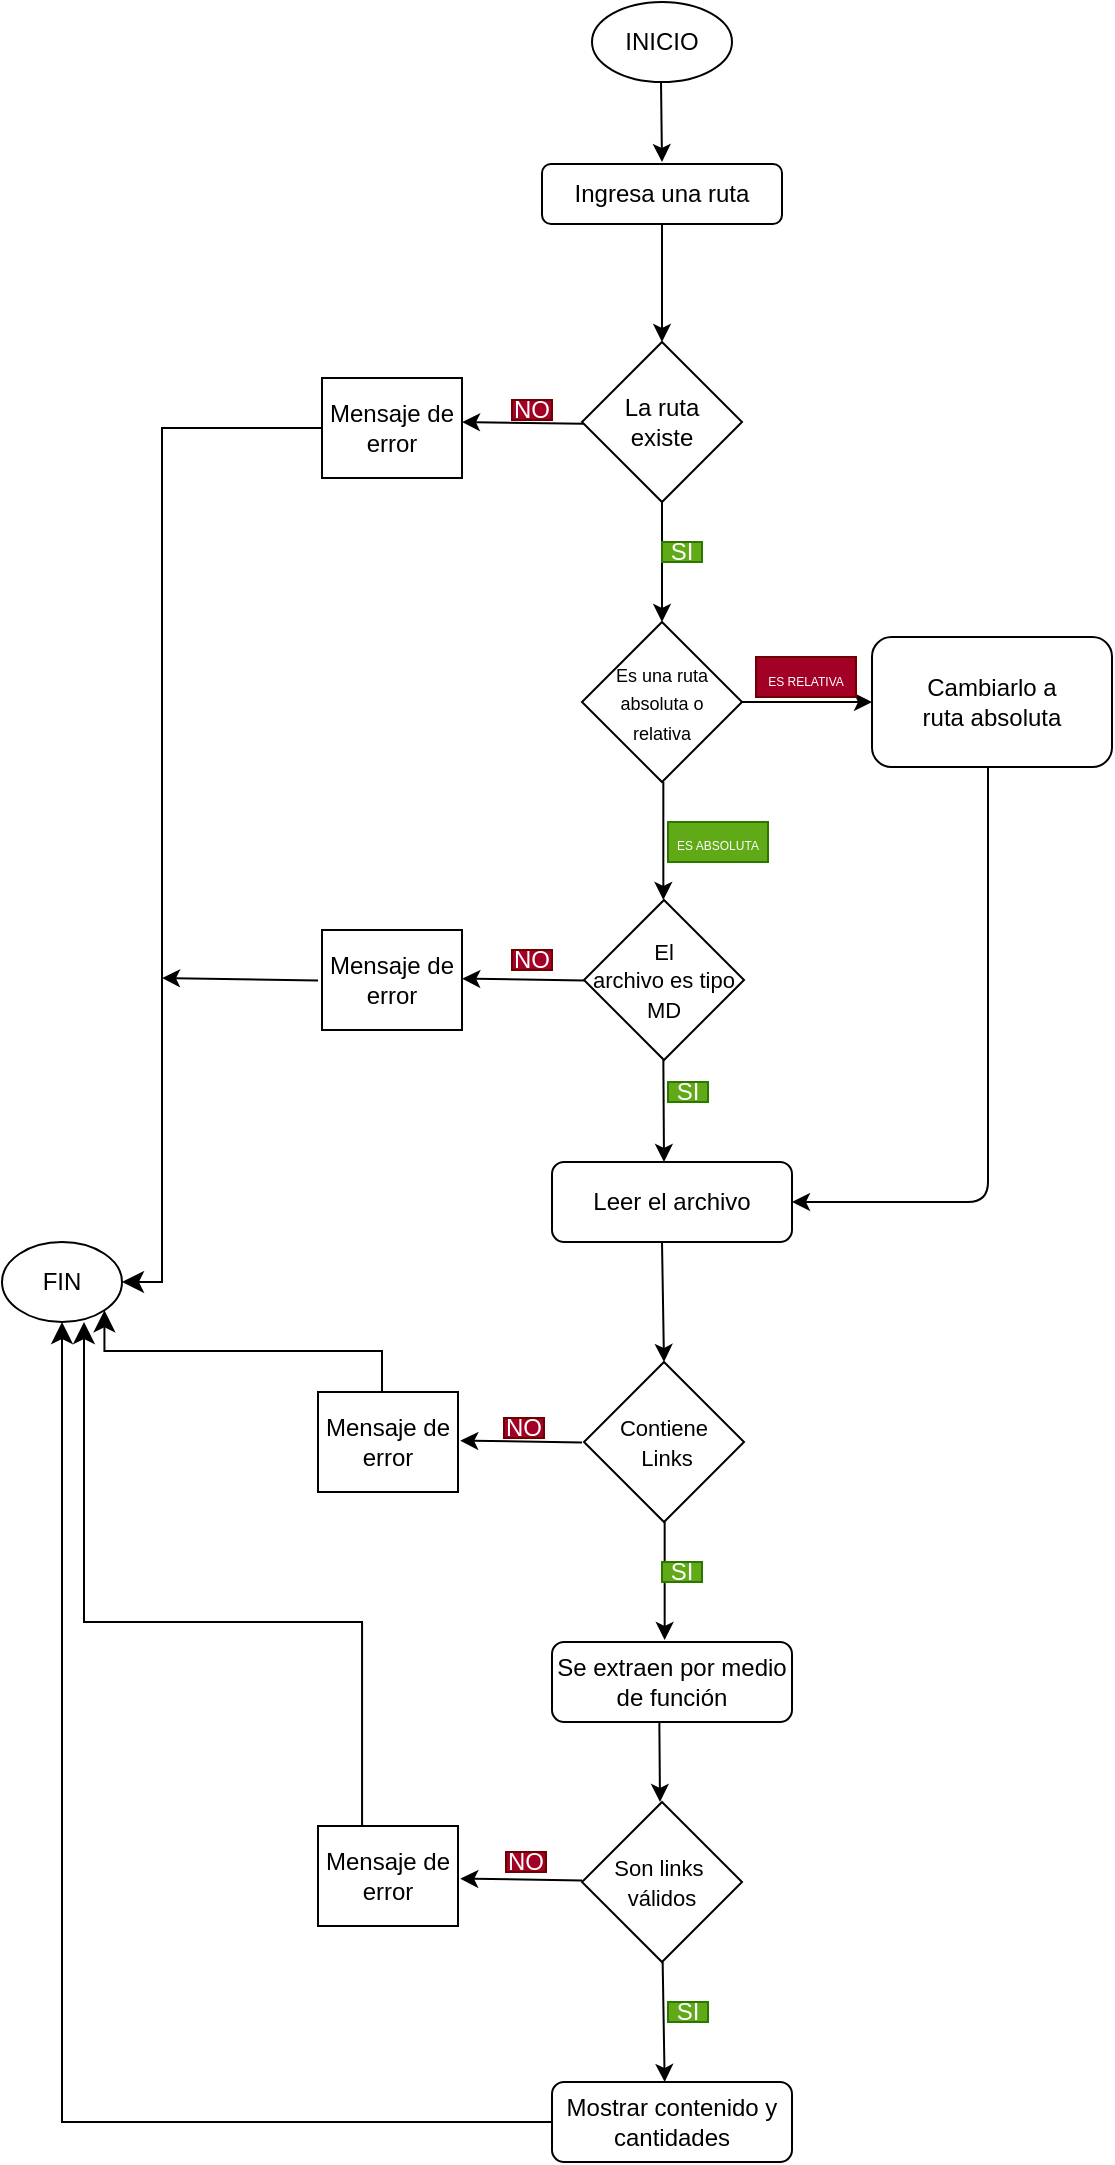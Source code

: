 <mxfile>
    <diagram id="KWtPPFrtaUI0mCAy-bBr" name="Página-1">
        <mxGraphModel dx="1426" dy="309" grid="1" gridSize="10" guides="1" tooltips="1" connect="1" arrows="1" fold="1" page="1" pageScale="1" pageWidth="850" pageHeight="1100" math="0" shadow="0">
            <root>
                <mxCell id="0"/>
                <mxCell id="1" parent="0"/>
                <mxCell id="2" value="INICIO" style="ellipse;whiteSpace=wrap;html=1;" parent="1" vertex="1">
                    <mxGeometry x="285" width="70" height="40" as="geometry"/>
                </mxCell>
                <mxCell id="3" value="Ingresa una ruta" style="rounded=1;whiteSpace=wrap;html=1;" parent="1" vertex="1">
                    <mxGeometry x="260" y="81" width="120" height="30" as="geometry"/>
                </mxCell>
                <mxCell id="23" value="" style="edgeStyle=none;html=1;fontSize=11;" parent="1" edge="1">
                    <mxGeometry relative="1" as="geometry">
                        <mxPoint x="280.87" y="210.87" as="sourcePoint"/>
                        <mxPoint x="220" y="210" as="targetPoint"/>
                    </mxGeometry>
                </mxCell>
                <mxCell id="4" value="La ruta &lt;br&gt;existe" style="rhombus;whiteSpace=wrap;html=1;" parent="1" vertex="1">
                    <mxGeometry x="280" y="170" width="80" height="80" as="geometry"/>
                </mxCell>
                <mxCell id="5" value="" style="endArrow=classic;html=1;exitX=0.5;exitY=1;exitDx=0;exitDy=0;" parent="1" source="3" edge="1">
                    <mxGeometry width="50" height="50" relative="1" as="geometry">
                        <mxPoint x="280" y="200" as="sourcePoint"/>
                        <mxPoint x="320" y="170" as="targetPoint"/>
                    </mxGeometry>
                </mxCell>
                <mxCell id="7" value="" style="endArrow=classic;html=1;exitX=0.5;exitY=1;exitDx=0;exitDy=0;" parent="1" source="4" edge="1">
                    <mxGeometry width="50" height="50" relative="1" as="geometry">
                        <mxPoint x="320.5" y="250" as="sourcePoint"/>
                        <mxPoint x="320" y="310" as="targetPoint"/>
                    </mxGeometry>
                </mxCell>
                <mxCell id="8" value="" style="endArrow=classic;html=1;exitX=0.5;exitY=1;exitDx=0;exitDy=0;" parent="1" edge="1">
                    <mxGeometry width="50" height="50" relative="1" as="geometry">
                        <mxPoint x="319.5" y="40" as="sourcePoint"/>
                        <mxPoint x="320" y="80" as="targetPoint"/>
                    </mxGeometry>
                </mxCell>
                <mxCell id="9" value="SI" style="text;html=1;strokeColor=#2D7600;fillColor=#60a917;align=center;verticalAlign=middle;whiteSpace=wrap;rounded=0;fontColor=#ffffff;" parent="1" vertex="1">
                    <mxGeometry x="320" y="270" width="20" height="10" as="geometry"/>
                </mxCell>
                <mxCell id="10" value="NO" style="text;html=1;strokeColor=#6F0000;fillColor=#a20025;align=center;verticalAlign=middle;whiteSpace=wrap;rounded=0;fontColor=#ffffff;" parent="1" vertex="1">
                    <mxGeometry x="245" y="199" width="20" height="10" as="geometry"/>
                </mxCell>
                <mxCell id="13" value="Mensaje de error" style="rounded=0;whiteSpace=wrap;html=1;" parent="1" vertex="1">
                    <mxGeometry x="150" y="188" width="70" height="50" as="geometry"/>
                </mxCell>
                <mxCell id="16" value="" style="edgeStyle=elbowEdgeStyle;elbow=horizontal;endArrow=classic;html=1;curved=0;rounded=0;endSize=8;startSize=8;exitX=0;exitY=0.5;exitDx=0;exitDy=0;entryX=1;entryY=0.5;entryDx=0;entryDy=0;" parent="1" source="13" target="17" edge="1">
                    <mxGeometry width="50" height="50" relative="1" as="geometry">
                        <mxPoint x="120" y="209" as="sourcePoint"/>
                        <mxPoint x="100" y="320" as="targetPoint"/>
                        <Array as="points">
                            <mxPoint x="70" y="560"/>
                            <mxPoint x="110" y="310"/>
                        </Array>
                    </mxGeometry>
                </mxCell>
                <mxCell id="17" value="FIN" style="ellipse;whiteSpace=wrap;html=1;" parent="1" vertex="1">
                    <mxGeometry x="-10" y="620" width="60" height="40" as="geometry"/>
                </mxCell>
                <mxCell id="18" value="&lt;font style=&quot;font-size: 9px;&quot;&gt;Es una ruta absoluta o &lt;br&gt;relativa&lt;/font&gt;" style="rhombus;whiteSpace=wrap;html=1;" parent="1" vertex="1">
                    <mxGeometry x="280" y="310" width="80" height="80" as="geometry"/>
                </mxCell>
                <mxCell id="21" value="" style="endArrow=classic;html=1;exitX=0.5;exitY=1;exitDx=0;exitDy=0;" parent="1" edge="1">
                    <mxGeometry width="50" height="50" relative="1" as="geometry">
                        <mxPoint x="320.67" y="390" as="sourcePoint"/>
                        <mxPoint x="320.67" y="449" as="targetPoint"/>
                    </mxGeometry>
                </mxCell>
                <mxCell id="28" style="edgeStyle=none;html=1;entryX=0;entryY=0.5;entryDx=0;entryDy=0;fontSize=11;" parent="1" target="27" edge="1">
                    <mxGeometry relative="1" as="geometry">
                        <mxPoint x="360" y="350" as="sourcePoint"/>
                    </mxGeometry>
                </mxCell>
                <mxCell id="24" value="&lt;font style=&quot;font-size: 6px;&quot;&gt;ES RELATIVA&lt;/font&gt;" style="text;html=1;strokeColor=#6F0000;fillColor=#a20025;align=center;verticalAlign=middle;whiteSpace=wrap;rounded=0;fontColor=#ffffff;" parent="1" vertex="1">
                    <mxGeometry x="367" y="327.5" width="50" height="20" as="geometry"/>
                </mxCell>
                <mxCell id="25" value="&lt;font style=&quot;font-size: 6px;&quot;&gt;ES ABSOLUTA&lt;/font&gt;" style="text;html=1;strokeColor=#2D7600;fillColor=#60a917;align=center;verticalAlign=middle;whiteSpace=wrap;rounded=0;fontColor=#ffffff;" parent="1" vertex="1">
                    <mxGeometry x="323" y="410" width="50" height="20" as="geometry"/>
                </mxCell>
                <mxCell id="74" style="edgeStyle=none;html=1;fontSize=11;entryX=1;entryY=0.5;entryDx=0;entryDy=0;" parent="1" target="31" edge="1">
                    <mxGeometry relative="1" as="geometry">
                        <mxPoint x="483" y="380" as="sourcePoint"/>
                        <mxPoint x="380" y="600" as="targetPoint"/>
                        <Array as="points">
                            <mxPoint x="483" y="600"/>
                        </Array>
                    </mxGeometry>
                </mxCell>
                <mxCell id="27" value="Cambiarlo a &lt;br&gt;ruta absoluta" style="rounded=1;whiteSpace=wrap;html=1;" parent="1" vertex="1">
                    <mxGeometry x="425" y="317.5" width="120" height="65" as="geometry"/>
                </mxCell>
                <mxCell id="30" value="&lt;font style=&quot;font-size: 11px;&quot;&gt;El &lt;br&gt;archivo es tipo MD&lt;br&gt;&lt;/font&gt;" style="rhombus;whiteSpace=wrap;html=1;" parent="1" vertex="1">
                    <mxGeometry x="281" y="449" width="80" height="80" as="geometry"/>
                </mxCell>
                <mxCell id="31" value="Leer el archivo" style="rounded=1;whiteSpace=wrap;html=1;" parent="1" vertex="1">
                    <mxGeometry x="265" y="580" width="120" height="40" as="geometry"/>
                </mxCell>
                <mxCell id="32" value="" style="endArrow=classic;html=1;exitX=0.5;exitY=1;exitDx=0;exitDy=0;" parent="1" edge="1">
                    <mxGeometry width="50" height="50" relative="1" as="geometry">
                        <mxPoint x="320.67" y="529" as="sourcePoint"/>
                        <mxPoint x="321" y="580" as="targetPoint"/>
                    </mxGeometry>
                </mxCell>
                <mxCell id="33" value="NO" style="text;html=1;strokeColor=#6F0000;fillColor=#a20025;align=center;verticalAlign=middle;whiteSpace=wrap;rounded=0;fontColor=#ffffff;" parent="1" vertex="1">
                    <mxGeometry x="245" y="474" width="20" height="10" as="geometry"/>
                </mxCell>
                <mxCell id="34" value="Mensaje de error" style="rounded=0;whiteSpace=wrap;html=1;" parent="1" vertex="1">
                    <mxGeometry x="150" y="464" width="70" height="50" as="geometry"/>
                </mxCell>
                <mxCell id="35" value="" style="edgeStyle=none;html=1;fontSize=11;" parent="1" edge="1">
                    <mxGeometry relative="1" as="geometry">
                        <mxPoint x="281.0" y="489.2" as="sourcePoint"/>
                        <mxPoint x="220.13" y="488.33" as="targetPoint"/>
                    </mxGeometry>
                </mxCell>
                <mxCell id="36" value="&lt;font style=&quot;font-size: 11px;&quot;&gt;Contiene&lt;br&gt;&amp;nbsp;Links&lt;br&gt;&lt;/font&gt;" style="rhombus;whiteSpace=wrap;html=1;" parent="1" vertex="1">
                    <mxGeometry x="281" y="680" width="80" height="80" as="geometry"/>
                </mxCell>
                <mxCell id="38" value="" style="endArrow=classic;html=1;exitX=0.5;exitY=1;exitDx=0;exitDy=0;entryX=0.5;entryY=0;entryDx=0;entryDy=0;" parent="1" target="36" edge="1">
                    <mxGeometry width="50" height="50" relative="1" as="geometry">
                        <mxPoint x="320.0" y="620" as="sourcePoint"/>
                        <mxPoint x="320.33" y="671" as="targetPoint"/>
                    </mxGeometry>
                </mxCell>
                <mxCell id="42" value="" style="endArrow=classic;html=1;exitX=0.5;exitY=1;exitDx=0;exitDy=0;" parent="1" edge="1">
                    <mxGeometry width="50" height="50" relative="1" as="geometry">
                        <mxPoint x="321.33" y="760" as="sourcePoint"/>
                        <mxPoint x="321.33" y="819" as="targetPoint"/>
                    </mxGeometry>
                </mxCell>
                <mxCell id="45" value="SI" style="text;html=1;strokeColor=#2D7600;fillColor=#60a917;align=center;verticalAlign=middle;whiteSpace=wrap;rounded=0;fontColor=#ffffff;" parent="1" vertex="1">
                    <mxGeometry x="320" y="780" width="20" height="10" as="geometry"/>
                </mxCell>
                <mxCell id="50" value="Se extraen por medio de función" style="rounded=1;whiteSpace=wrap;html=1;" parent="1" vertex="1">
                    <mxGeometry x="265" y="820" width="120" height="40" as="geometry"/>
                </mxCell>
                <mxCell id="51" value="NO" style="text;html=1;strokeColor=#6F0000;fillColor=#a20025;align=center;verticalAlign=middle;whiteSpace=wrap;rounded=0;fontColor=#ffffff;" parent="1" vertex="1">
                    <mxGeometry x="241" y="708" width="20" height="10" as="geometry"/>
                </mxCell>
                <mxCell id="52" value="Mensaje de error" style="rounded=0;whiteSpace=wrap;html=1;" parent="1" vertex="1">
                    <mxGeometry x="148" y="695" width="70" height="50" as="geometry"/>
                </mxCell>
                <mxCell id="53" value="" style="edgeStyle=none;html=1;fontSize=11;" parent="1" edge="1">
                    <mxGeometry relative="1" as="geometry">
                        <mxPoint x="280.0" y="720.2" as="sourcePoint"/>
                        <mxPoint x="219.13" y="719.33" as="targetPoint"/>
                    </mxGeometry>
                </mxCell>
                <mxCell id="56" value="&lt;font style=&quot;font-size: 11px;&quot;&gt;Son links&amp;nbsp;&lt;br&gt;válidos&lt;br&gt;&lt;/font&gt;" style="rhombus;whiteSpace=wrap;html=1;" parent="1" vertex="1">
                    <mxGeometry x="280" y="900" width="80" height="80" as="geometry"/>
                </mxCell>
                <mxCell id="61" value="" style="edgeStyle=elbowEdgeStyle;elbow=vertical;endArrow=classic;html=1;curved=0;rounded=0;endSize=8;startSize=8;fontSize=11;entryX=1;entryY=1;entryDx=0;entryDy=0;" parent="1" target="17" edge="1">
                    <mxGeometry width="50" height="50" relative="1" as="geometry">
                        <mxPoint x="180" y="695" as="sourcePoint"/>
                        <mxPoint x="230" y="645" as="targetPoint"/>
                    </mxGeometry>
                </mxCell>
                <mxCell id="62" value="" style="edgeStyle=none;html=1;fontSize=11;" parent="1" edge="1">
                    <mxGeometry relative="1" as="geometry">
                        <mxPoint x="148.0" y="489.2" as="sourcePoint"/>
                        <mxPoint x="70" y="488" as="targetPoint"/>
                    </mxGeometry>
                </mxCell>
                <mxCell id="63" value="" style="endArrow=classic;html=1;exitX=0.5;exitY=1;exitDx=0;exitDy=0;" parent="1" edge="1">
                    <mxGeometry width="50" height="50" relative="1" as="geometry">
                        <mxPoint x="318.67" y="860" as="sourcePoint"/>
                        <mxPoint x="319" y="900" as="targetPoint"/>
                    </mxGeometry>
                </mxCell>
                <mxCell id="65" value="SI" style="text;html=1;strokeColor=#2D7600;fillColor=#60a917;align=center;verticalAlign=middle;whiteSpace=wrap;rounded=0;fontColor=#ffffff;" parent="1" vertex="1">
                    <mxGeometry x="323" y="1000" width="20" height="10" as="geometry"/>
                </mxCell>
                <mxCell id="66" value="" style="endArrow=classic;html=1;exitX=0.5;exitY=1;exitDx=0;exitDy=0;entryX=0.5;entryY=0;entryDx=0;entryDy=0;" parent="1" edge="1">
                    <mxGeometry width="50" height="50" relative="1" as="geometry">
                        <mxPoint x="320.33" y="980" as="sourcePoint"/>
                        <mxPoint x="321.33" y="1040" as="targetPoint"/>
                    </mxGeometry>
                </mxCell>
                <mxCell id="67" value="Mostrar contenido y cantidades" style="rounded=1;whiteSpace=wrap;html=1;" parent="1" vertex="1">
                    <mxGeometry x="265" y="1040" width="120" height="40" as="geometry"/>
                </mxCell>
                <mxCell id="68" value="Mensaje de error" style="rounded=0;whiteSpace=wrap;html=1;" parent="1" vertex="1">
                    <mxGeometry x="148" y="912" width="70" height="50" as="geometry"/>
                </mxCell>
                <mxCell id="69" value="" style="edgeStyle=none;html=1;fontSize=11;" parent="1" edge="1">
                    <mxGeometry relative="1" as="geometry">
                        <mxPoint x="280.0" y="939.2" as="sourcePoint"/>
                        <mxPoint x="219.13" y="938.33" as="targetPoint"/>
                    </mxGeometry>
                </mxCell>
                <mxCell id="70" value="NO" style="text;html=1;strokeColor=#6F0000;fillColor=#a20025;align=center;verticalAlign=middle;whiteSpace=wrap;rounded=0;fontColor=#ffffff;" parent="1" vertex="1">
                    <mxGeometry x="242" y="925" width="20" height="10" as="geometry"/>
                </mxCell>
                <mxCell id="71" value="" style="edgeStyle=elbowEdgeStyle;elbow=vertical;endArrow=classic;html=1;curved=0;rounded=0;endSize=8;startSize=8;fontSize=11;entryX=0.5;entryY=1;entryDx=0;entryDy=0;" parent="1" edge="1">
                    <mxGeometry width="50" height="50" relative="1" as="geometry">
                        <mxPoint x="170.03" y="912" as="sourcePoint"/>
                        <mxPoint x="31" y="660" as="targetPoint"/>
                        <Array as="points">
                            <mxPoint x="191" y="810"/>
                            <mxPoint x="121" y="780"/>
                            <mxPoint x="131" y="830"/>
                            <mxPoint x="211" y="870"/>
                        </Array>
                    </mxGeometry>
                </mxCell>
                <mxCell id="72" value="" style="edgeStyle=segmentEdgeStyle;endArrow=classic;html=1;curved=0;rounded=0;endSize=8;startSize=8;fontSize=11;" parent="1" target="17" edge="1">
                    <mxGeometry width="50" height="50" relative="1" as="geometry">
                        <mxPoint x="265" y="1060" as="sourcePoint"/>
                        <mxPoint x="10" y="680" as="targetPoint"/>
                    </mxGeometry>
                </mxCell>
                <mxCell id="73" value="SI" style="text;html=1;strokeColor=#2D7600;fillColor=#60a917;align=center;verticalAlign=middle;whiteSpace=wrap;rounded=0;fontColor=#ffffff;" parent="1" vertex="1">
                    <mxGeometry x="323" y="540" width="20" height="10" as="geometry"/>
                </mxCell>
            </root>
        </mxGraphModel>
    </diagram>
</mxfile>